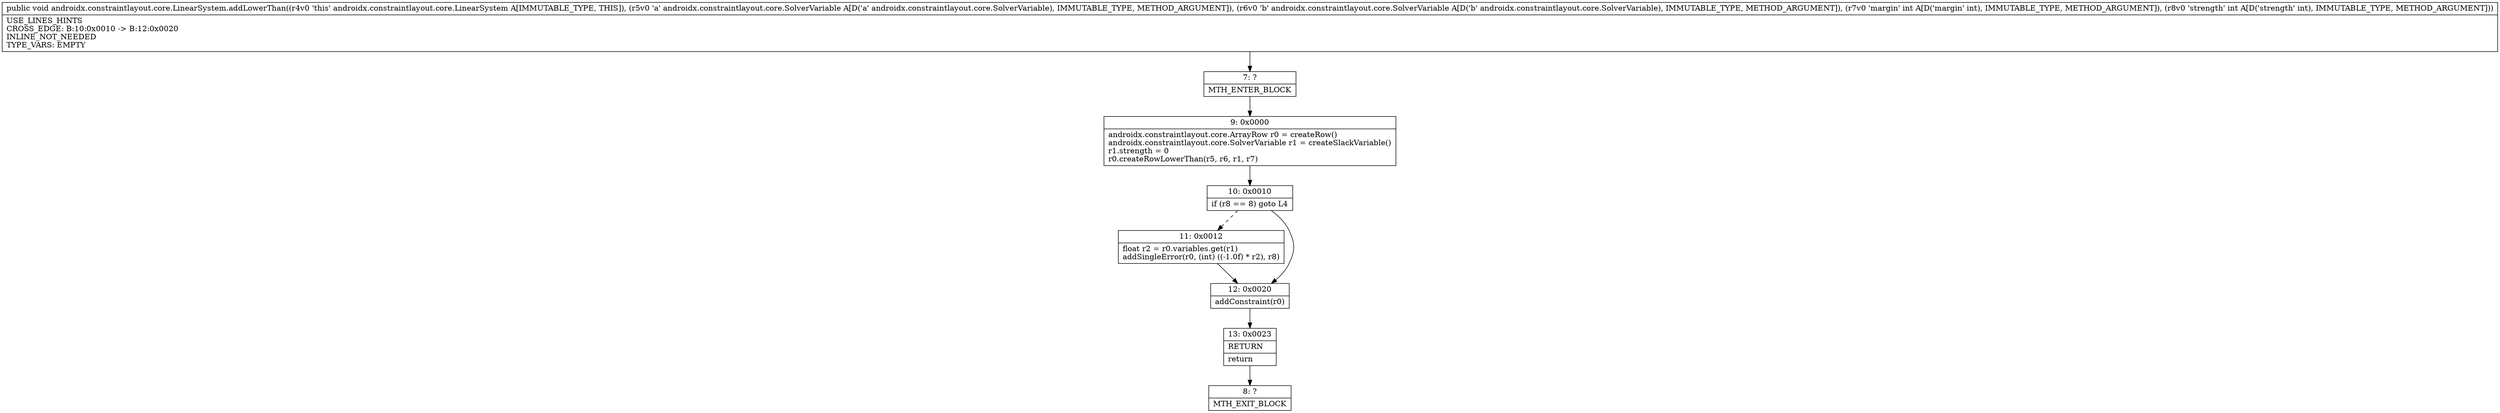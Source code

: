 digraph "CFG forandroidx.constraintlayout.core.LinearSystem.addLowerThan(Landroidx\/constraintlayout\/core\/SolverVariable;Landroidx\/constraintlayout\/core\/SolverVariable;II)V" {
Node_7 [shape=record,label="{7\:\ ?|MTH_ENTER_BLOCK\l}"];
Node_9 [shape=record,label="{9\:\ 0x0000|androidx.constraintlayout.core.ArrayRow r0 = createRow()\landroidx.constraintlayout.core.SolverVariable r1 = createSlackVariable()\lr1.strength = 0\lr0.createRowLowerThan(r5, r6, r1, r7)\l}"];
Node_10 [shape=record,label="{10\:\ 0x0010|if (r8 == 8) goto L4\l}"];
Node_11 [shape=record,label="{11\:\ 0x0012|float r2 = r0.variables.get(r1)\laddSingleError(r0, (int) ((\-1.0f) * r2), r8)\l}"];
Node_12 [shape=record,label="{12\:\ 0x0020|addConstraint(r0)\l}"];
Node_13 [shape=record,label="{13\:\ 0x0023|RETURN\l|return\l}"];
Node_8 [shape=record,label="{8\:\ ?|MTH_EXIT_BLOCK\l}"];
MethodNode[shape=record,label="{public void androidx.constraintlayout.core.LinearSystem.addLowerThan((r4v0 'this' androidx.constraintlayout.core.LinearSystem A[IMMUTABLE_TYPE, THIS]), (r5v0 'a' androidx.constraintlayout.core.SolverVariable A[D('a' androidx.constraintlayout.core.SolverVariable), IMMUTABLE_TYPE, METHOD_ARGUMENT]), (r6v0 'b' androidx.constraintlayout.core.SolverVariable A[D('b' androidx.constraintlayout.core.SolverVariable), IMMUTABLE_TYPE, METHOD_ARGUMENT]), (r7v0 'margin' int A[D('margin' int), IMMUTABLE_TYPE, METHOD_ARGUMENT]), (r8v0 'strength' int A[D('strength' int), IMMUTABLE_TYPE, METHOD_ARGUMENT]))  | USE_LINES_HINTS\lCROSS_EDGE: B:10:0x0010 \-\> B:12:0x0020\lINLINE_NOT_NEEDED\lTYPE_VARS: EMPTY\l}"];
MethodNode -> Node_7;Node_7 -> Node_9;
Node_9 -> Node_10;
Node_10 -> Node_11[style=dashed];
Node_10 -> Node_12;
Node_11 -> Node_12;
Node_12 -> Node_13;
Node_13 -> Node_8;
}

